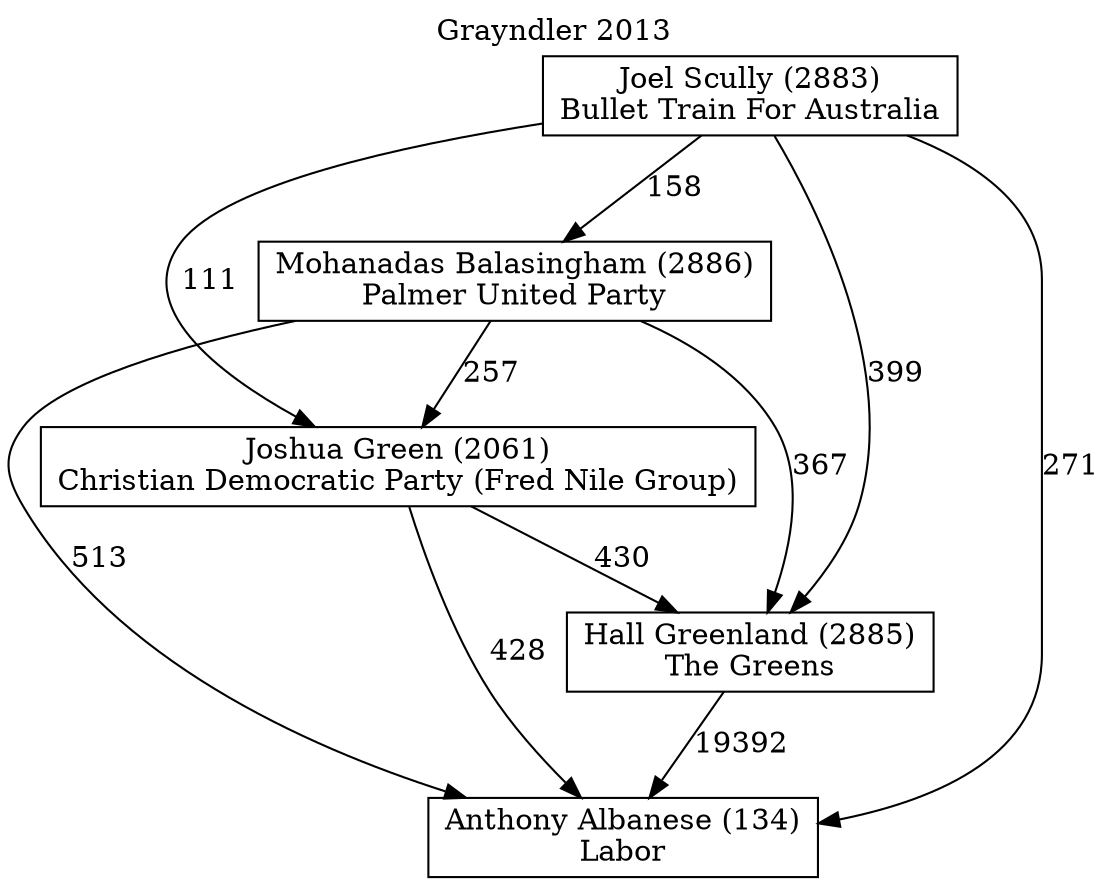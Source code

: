 // House preference flow
digraph "Anthony Albanese (134)_Grayndler_2013" {
	graph [label="Grayndler 2013" labelloc=t mclimit=10]
	node [shape=box]
	"Anthony Albanese (134)" [label="Anthony Albanese (134)
Labor"]
	"Hall Greenland (2885)" [label="Hall Greenland (2885)
The Greens"]
	"Joshua Green (2061)" [label="Joshua Green (2061)
Christian Democratic Party (Fred Nile Group)"]
	"Mohanadas Balasingham (2886)" [label="Mohanadas Balasingham (2886)
Palmer United Party"]
	"Joel Scully (2883)" [label="Joel Scully (2883)
Bullet Train For Australia"]
	"Hall Greenland (2885)" -> "Anthony Albanese (134)" [label=19392]
	"Joshua Green (2061)" -> "Hall Greenland (2885)" [label=430]
	"Mohanadas Balasingham (2886)" -> "Joshua Green (2061)" [label=257]
	"Joel Scully (2883)" -> "Mohanadas Balasingham (2886)" [label=158]
	"Joshua Green (2061)" -> "Anthony Albanese (134)" [label=428]
	"Mohanadas Balasingham (2886)" -> "Anthony Albanese (134)" [label=513]
	"Joel Scully (2883)" -> "Anthony Albanese (134)" [label=271]
	"Joel Scully (2883)" -> "Joshua Green (2061)" [label=111]
	"Mohanadas Balasingham (2886)" -> "Hall Greenland (2885)" [label=367]
	"Joel Scully (2883)" -> "Hall Greenland (2885)" [label=399]
}
